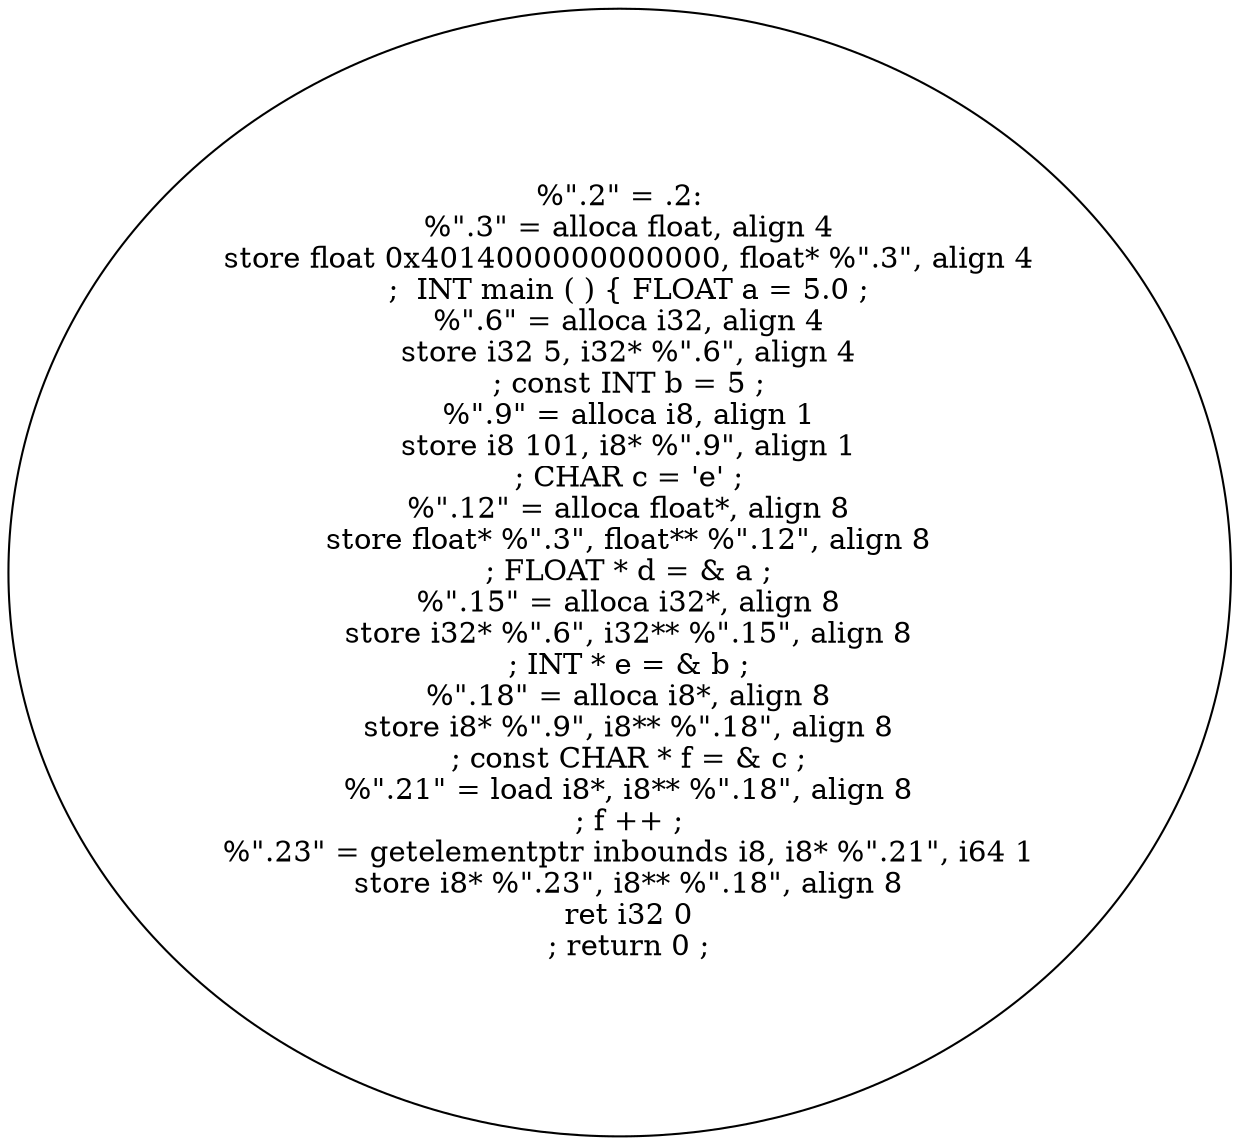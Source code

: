 digraph AST {
  "125702256126864" [label="%\".2\" = .2:
  %\".3\" = alloca float, align 4
  store float 0x4014000000000000, float* %\".3\", align 4
  ;  INT main ( ) { FLOAT a = 5.0 ;
  %\".6\" = alloca i32, align 4
  store i32 5, i32* %\".6\", align 4
  ; const INT b = 5 ;
  %\".9\" = alloca i8, align 1
  store i8 101, i8* %\".9\", align 1
  ; CHAR c = 'e' ;
  %\".12\" = alloca float*, align 8
  store float* %\".3\", float** %\".12\", align 8
  ; FLOAT * d = & a ;
  %\".15\" = alloca i32*, align 8
  store i32* %\".6\", i32** %\".15\", align 8
  ; INT * e = & b ;
  %\".18\" = alloca i8*, align 8
  store i8* %\".9\", i8** %\".18\", align 8
  ; const CHAR * f = & c ;
  %\".21\" = load i8*, i8** %\".18\", align 8
  ; f ++ ;
  %\".23\" = getelementptr inbounds i8, i8* %\".21\", i64 1
  store i8* %\".23\", i8** %\".18\", align 8
  ret i32 0
  ; return 0 ;"];
}
